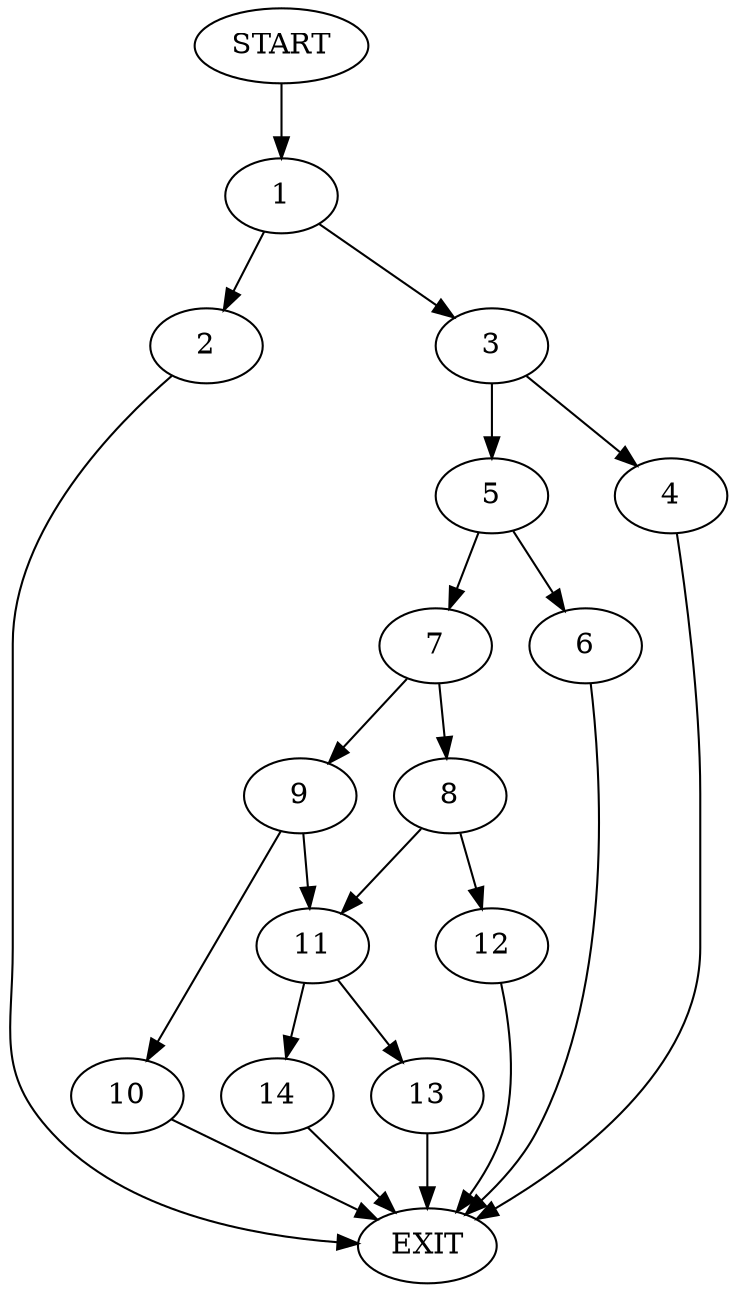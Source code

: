 digraph {
0 [label="START"]
15 [label="EXIT"]
0 -> 1
1 -> 2
1 -> 3
3 -> 4
3 -> 5
2 -> 15
4 -> 15
5 -> 6
5 -> 7
6 -> 15
7 -> 8
7 -> 9
9 -> 10
9 -> 11
8 -> 12
8 -> 11
12 -> 15
11 -> 13
11 -> 14
10 -> 15
14 -> 15
13 -> 15
}
